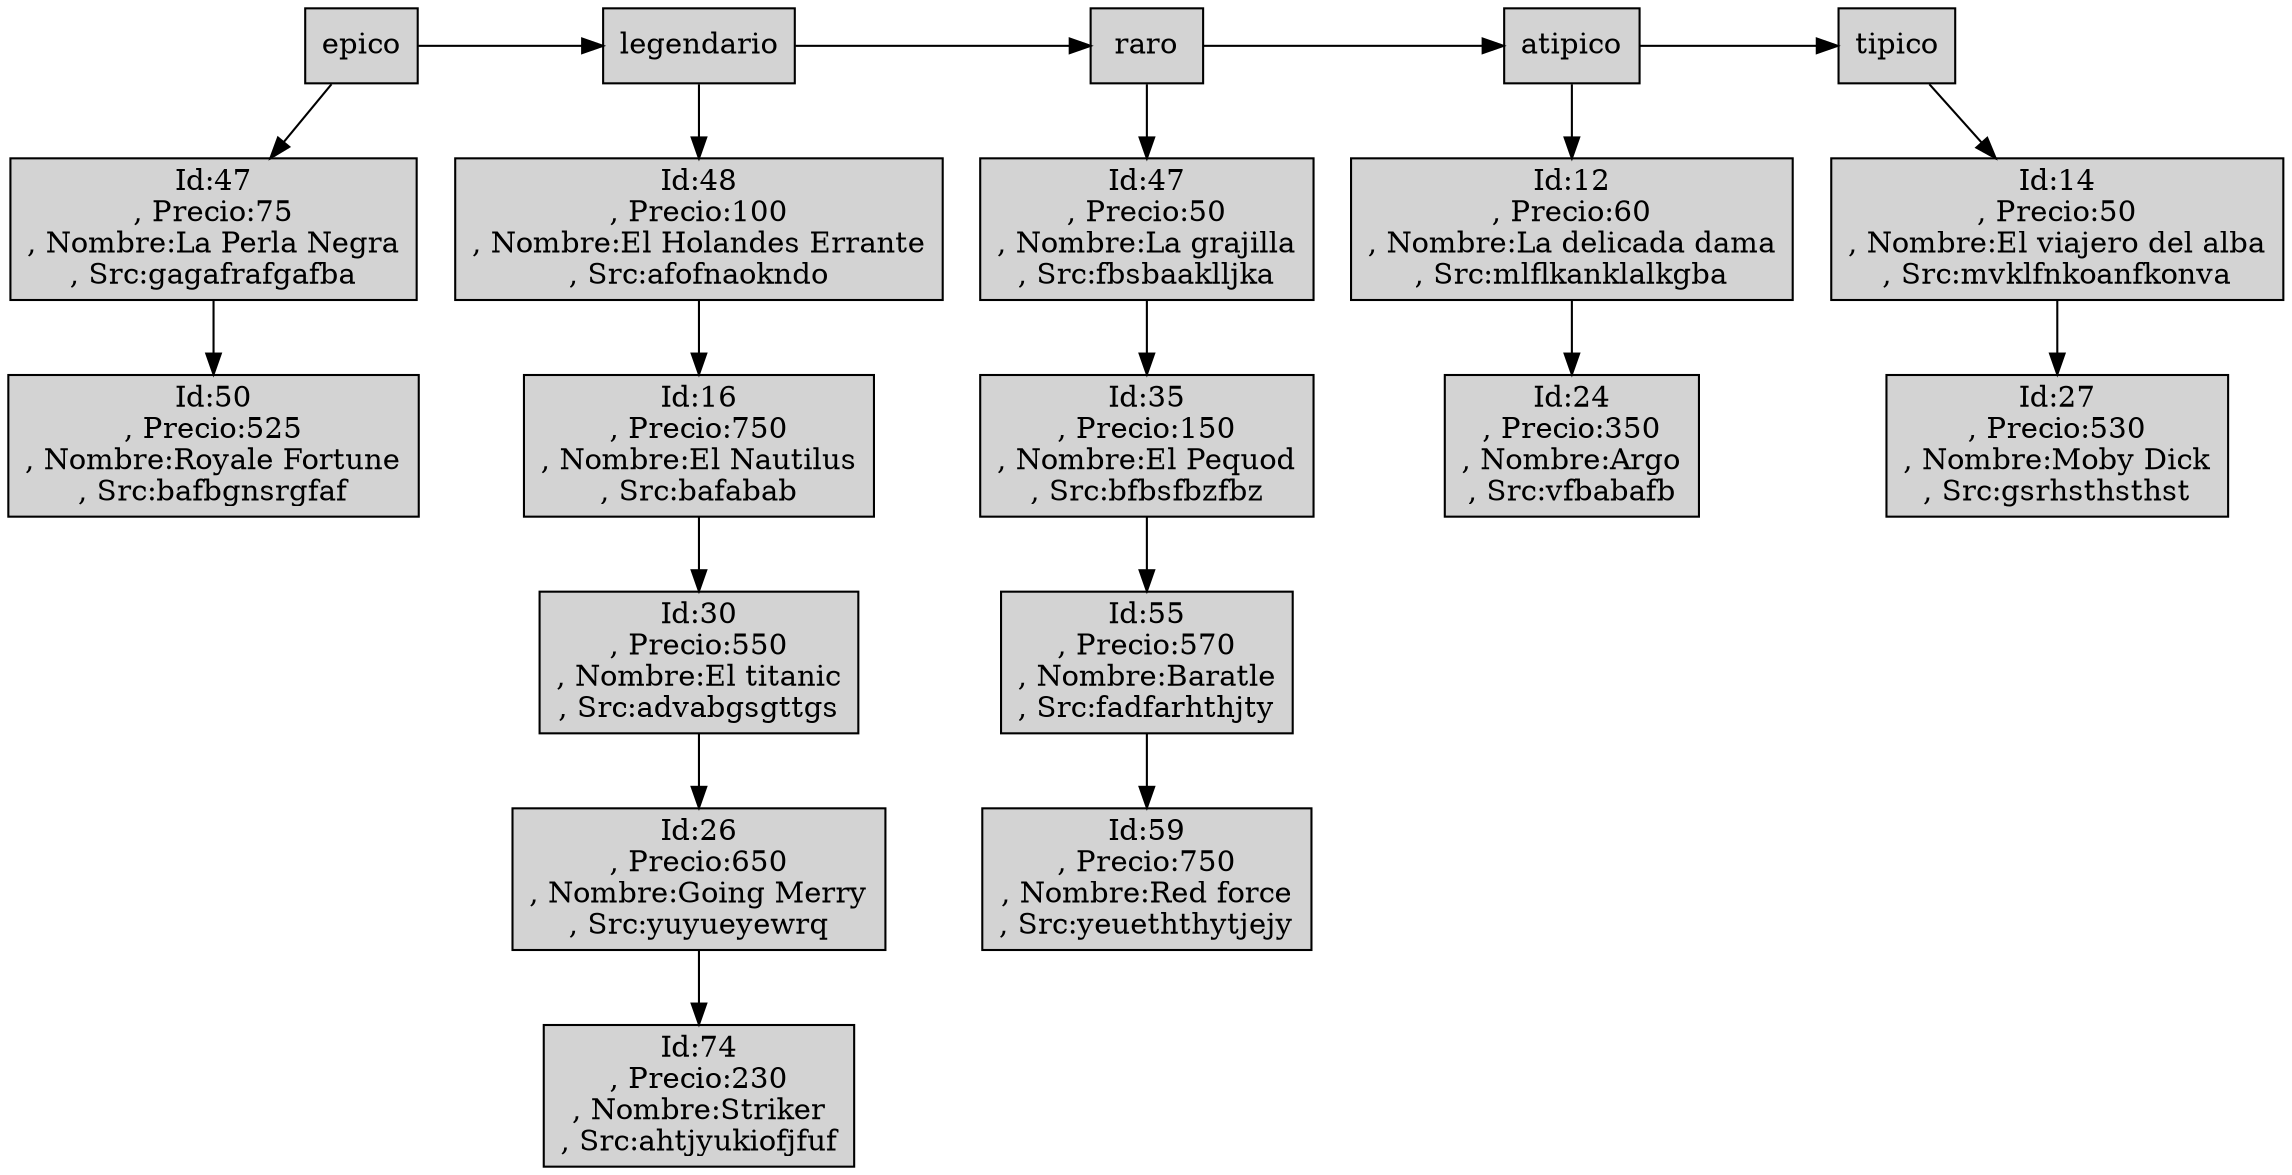 digraph G { 
"0epico"[shape=box, rankdir=UD, style=filled, label="epico", pos="0,-0!"];
"0Node47_0"[shape=box, rankdir=LR, style=filled, label="Id:47\n, Precio:75\n, Nombre:La Perla Negra\n, Src:gagafrafgafba", pos="0,-0!"];
"0Node50_1"[shape=box, rankdir=LR, style=filled, label="Id:50\n, Precio:525\n, Nombre:Royale Fortune\n, Src:bafbgnsrgfaf", pos="1,-0!"];
"0legendario"[shape=box, rankdir=UD, style=filled, label="legendario", pos="0,-1!"];
"1Node48_0"[shape=box, rankdir=LR, style=filled, label="Id:48\n, Precio:100\n, Nombre:El Holandes Errante\n, Src:afofnaokndo", pos="0,-1!"];
"1Node16_1"[shape=box, rankdir=LR, style=filled, label="Id:16\n, Precio:750\n, Nombre:El Nautilus\n, Src:bafabab", pos="1,-1!"];
"1Node30_2"[shape=box, rankdir=LR, style=filled, label="Id:30\n, Precio:550\n, Nombre:El titanic\n, Src:advabgsgttgs", pos="2,-1!"];
"1Node26_3"[shape=box, rankdir=LR, style=filled, label="Id:26\n, Precio:650\n, Nombre:Going Merry\n, Src:yuyueyewrq", pos="3,-1!"];
"1Node74_4"[shape=box, rankdir=LR, style=filled, label="Id:74\n, Precio:230\n, Nombre:Striker\n, Src:ahtjyukiofjfuf", pos="4,-1!"];
"0raro"[shape=box, rankdir=UD, style=filled, label="raro", pos="0,-2!"];
"2Node47_0"[shape=box, rankdir=LR, style=filled, label="Id:47\n, Precio:50\n, Nombre:La grajilla\n, Src:fbsbaaklljka", pos="0,-2!"];
"2Node35_1"[shape=box, rankdir=LR, style=filled, label="Id:35\n, Precio:150\n, Nombre:El Pequod\n, Src:bfbsfbzfbz", pos="1,-2!"];
"2Node55_2"[shape=box, rankdir=LR, style=filled, label="Id:55\n, Precio:570\n, Nombre:Baratle\n, Src:fadfarhthjty", pos="2,-2!"];
"2Node59_3"[shape=box, rankdir=LR, style=filled, label="Id:59\n, Precio:750\n, Nombre:Red force\n, Src:yeueththytjejy", pos="3,-2!"];
"0atipico"[shape=box, rankdir=UD, style=filled, label="atipico", pos="0,-3!"];
"3Node12_0"[shape=box, rankdir=LR, style=filled, label="Id:12\n, Precio:60\n, Nombre:La delicada dama\n, Src:mlflkanklalkgba", pos="0,-3!"];
"3Node24_1"[shape=box, rankdir=LR, style=filled, label="Id:24\n, Precio:350\n, Nombre:Argo\n, Src:vfbabafb", pos="1,-3!"];
"0tipico"[shape=box, rankdir=UD, style=filled, label="tipico", pos="0,-4!"];
"4Node14_0"[shape=box, rankdir=LR, style=filled, label="Id:14\n, Precio:50\n, Nombre:El viajero del alba\n, Src:mvklfnkoanfkonva", pos="0,-4!"];
"4Node27_1"[shape=box, rankdir=LR, style=filled, label="Id:27\n, Precio:530\n, Nombre:Moby Dick\n, Src:gsrhsthsthst", pos="1,-4!"];
"0epico"->"0legendario"->"0raro"->"0atipico"->"0tipico"
"0epico"->"0Node47_0"->"0Node50_1"
"0legendario"->"1Node48_0"->"1Node16_1"->"1Node30_2"->"1Node26_3"->"1Node74_4"
"0raro"->"2Node47_0"->"2Node35_1"->"2Node55_2"->"2Node59_3"
"0atipico"->"3Node12_0"->"3Node24_1"
"0tipico"->"4Node14_0"->"4Node27_1"

{rank=same;"0epico","0legendario","0raro","0atipico","0tipico"};
}
